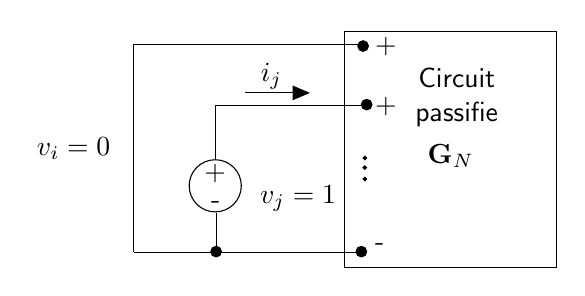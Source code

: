 \begin{tikzpicture}[y=-1cm]
\sf
\draw[black] (3.433,3.453) circle (0.331cm);
\path (3.433,3.382) node[text=black,anchor=base] {+};
\path (3.438,3.744) node[text=black,anchor=base] {-};
\path (6.5,2.2) node[text=black,anchor=base] {Circuit};
\path (6.5,2.633) node[text=black,anchor=base] {passifie};
\filldraw[black] (3.444,4.289) circle (0.067cm);
\filldraw[black] (5.289,4.289) circle (0.067cm);
\filldraw[black] (5.311,1.678) circle (0.067cm);
\filldraw[black] (5.356,2.422) circle (0.067cm);
\filldraw[black] (5.333,3.1) circle (0.022cm);
\filldraw[black] (5.333,3.222) circle (0.022cm);
\filldraw[black] (5.333,3.367) circle (0.022cm);
\draw[black] (2.4,4.296) -- (2.4,1.656) -- (5.3,1.656);
\draw[black] (5.078,1.489) rectangle (7.767,4.489);
\draw[arrows=-triangle 45,black] (3.813,2.273) -- (4.636,2.273);
\draw[black] (3.433,3.129) -- (3.433,2.433) -- (5.3,2.433);
\draw[black] (3.447,3.796) -- (3.447,4.284);
\draw[black] (2.4,4.3) -- (5.289,4.3);
\path (5.6,1.767) node[text=black,anchor=base] {+};
\path (5.6,2.533) node[text=black,anchor=base] {+};
\path (5.522,4.28) node[text=black,anchor=base] {-};
\path (4.147,2.129) node[text=black,anchor=base] {$i_{j}$};
\path (6.424,3.173) node[text=black,anchor=base] {${\bf G}_N$};
\path (3.878,3.678) node[text=black,anchor=base west] {$v_{j}=1$};
\path (2.224,3.062) node[text=black,anchor=base east] {$v_{i}=0$};

\end{tikzpicture}%

%% Configure (x)emacs for this file ...
%% Local Variables:
%% mode: latex
%% End: